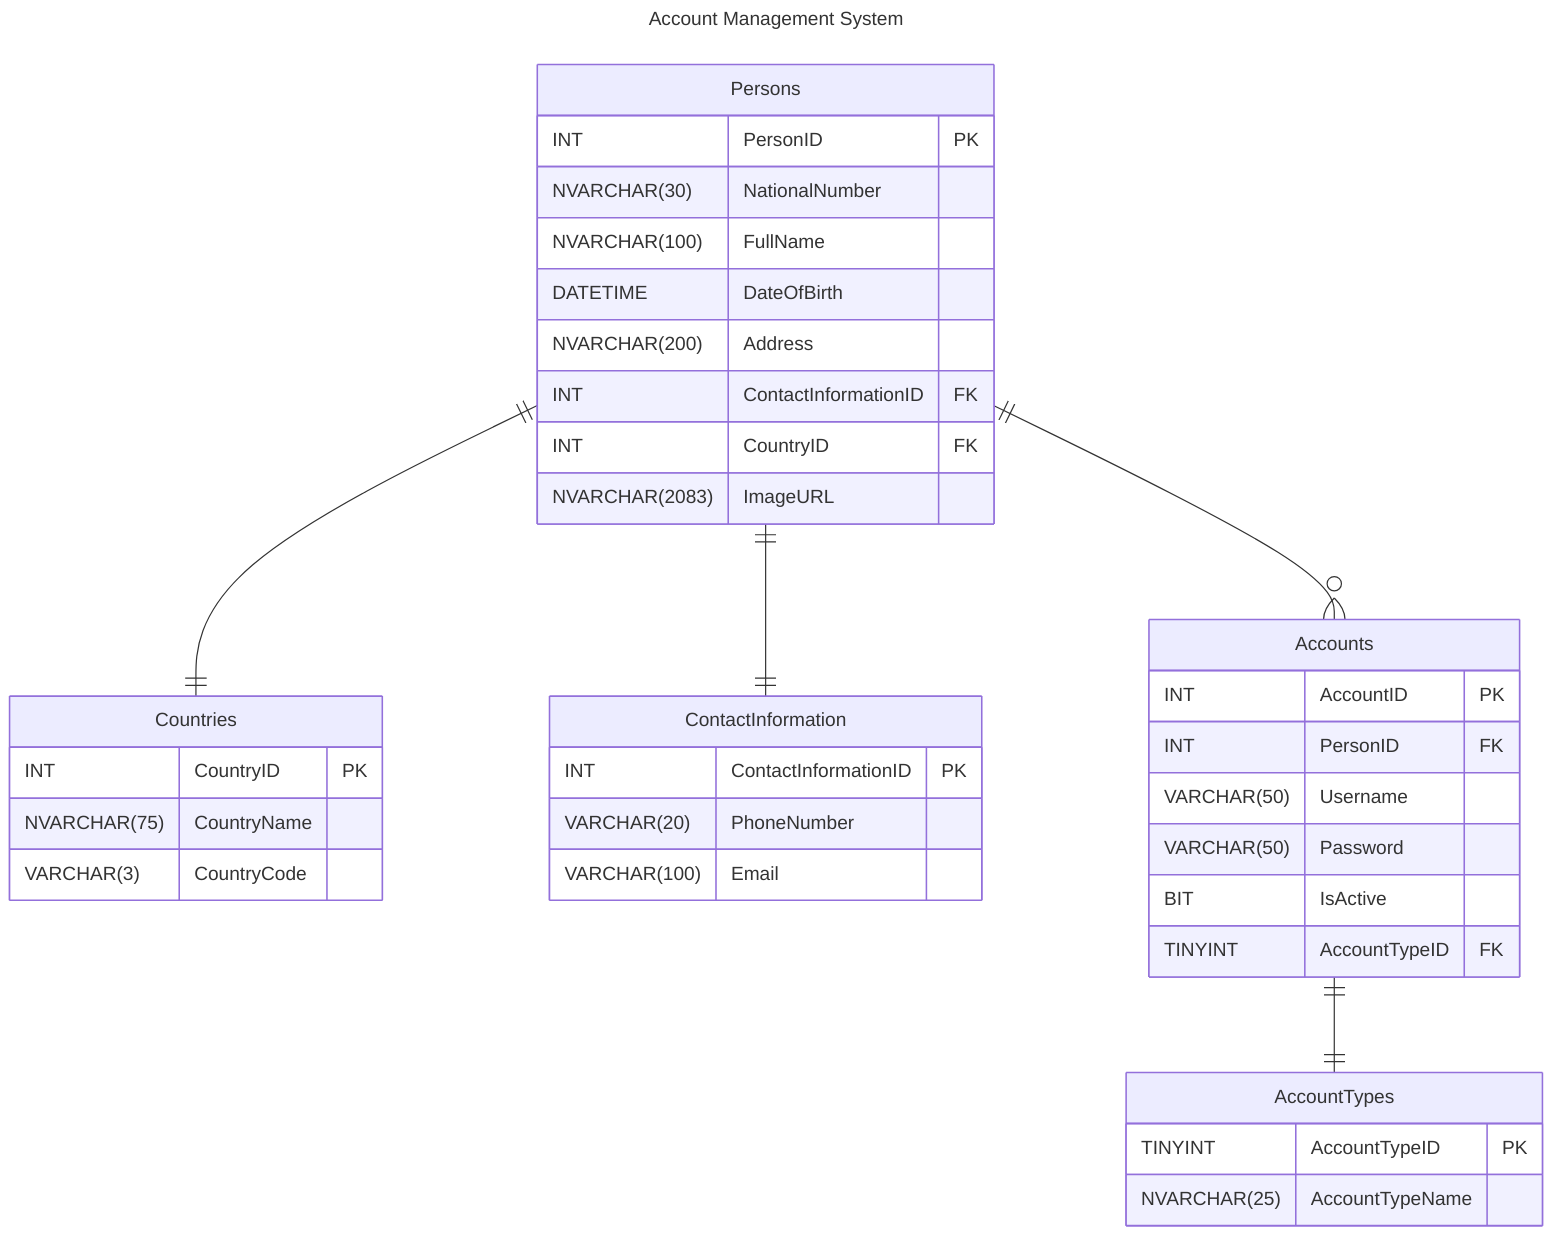 ---
title: Account Management System
---
erDiagram
    Persons {
        INT PersonID PK
        NVARCHAR(30) NationalNumber
        NVARCHAR(100) FullName
        DATETIME DateOfBirth
        NVARCHAR(200) Address
        INT ContactInformationID FK
        INT CountryID FK
        NVARCHAR(2083) ImageURL
    }
    Countries {
        INT CountryID PK
        NVARCHAR(75) CountryName
        VARCHAR(3) CountryCode
    }
    ContactInformation {
        INT ContactInformationID PK
        VARCHAR(20) PhoneNumber
        VARCHAR(100) Email
    }
    AccountTypes {
        TINYINT AccountTypeID PK
        NVARCHAR(25) AccountTypeName
    }
    Accounts {
        INT AccountID PK
        INT PersonID FK
        VARCHAR(50) Username
        VARCHAR(50) Password
        BIT IsActive
        TINYINT AccountTypeID FK
    }

    Persons ||--|| Countries: ""
    Persons ||--|| ContactInformation: ""
    Persons ||--o{ Accounts: ""
    Accounts ||--|| AccountTypes: ""
